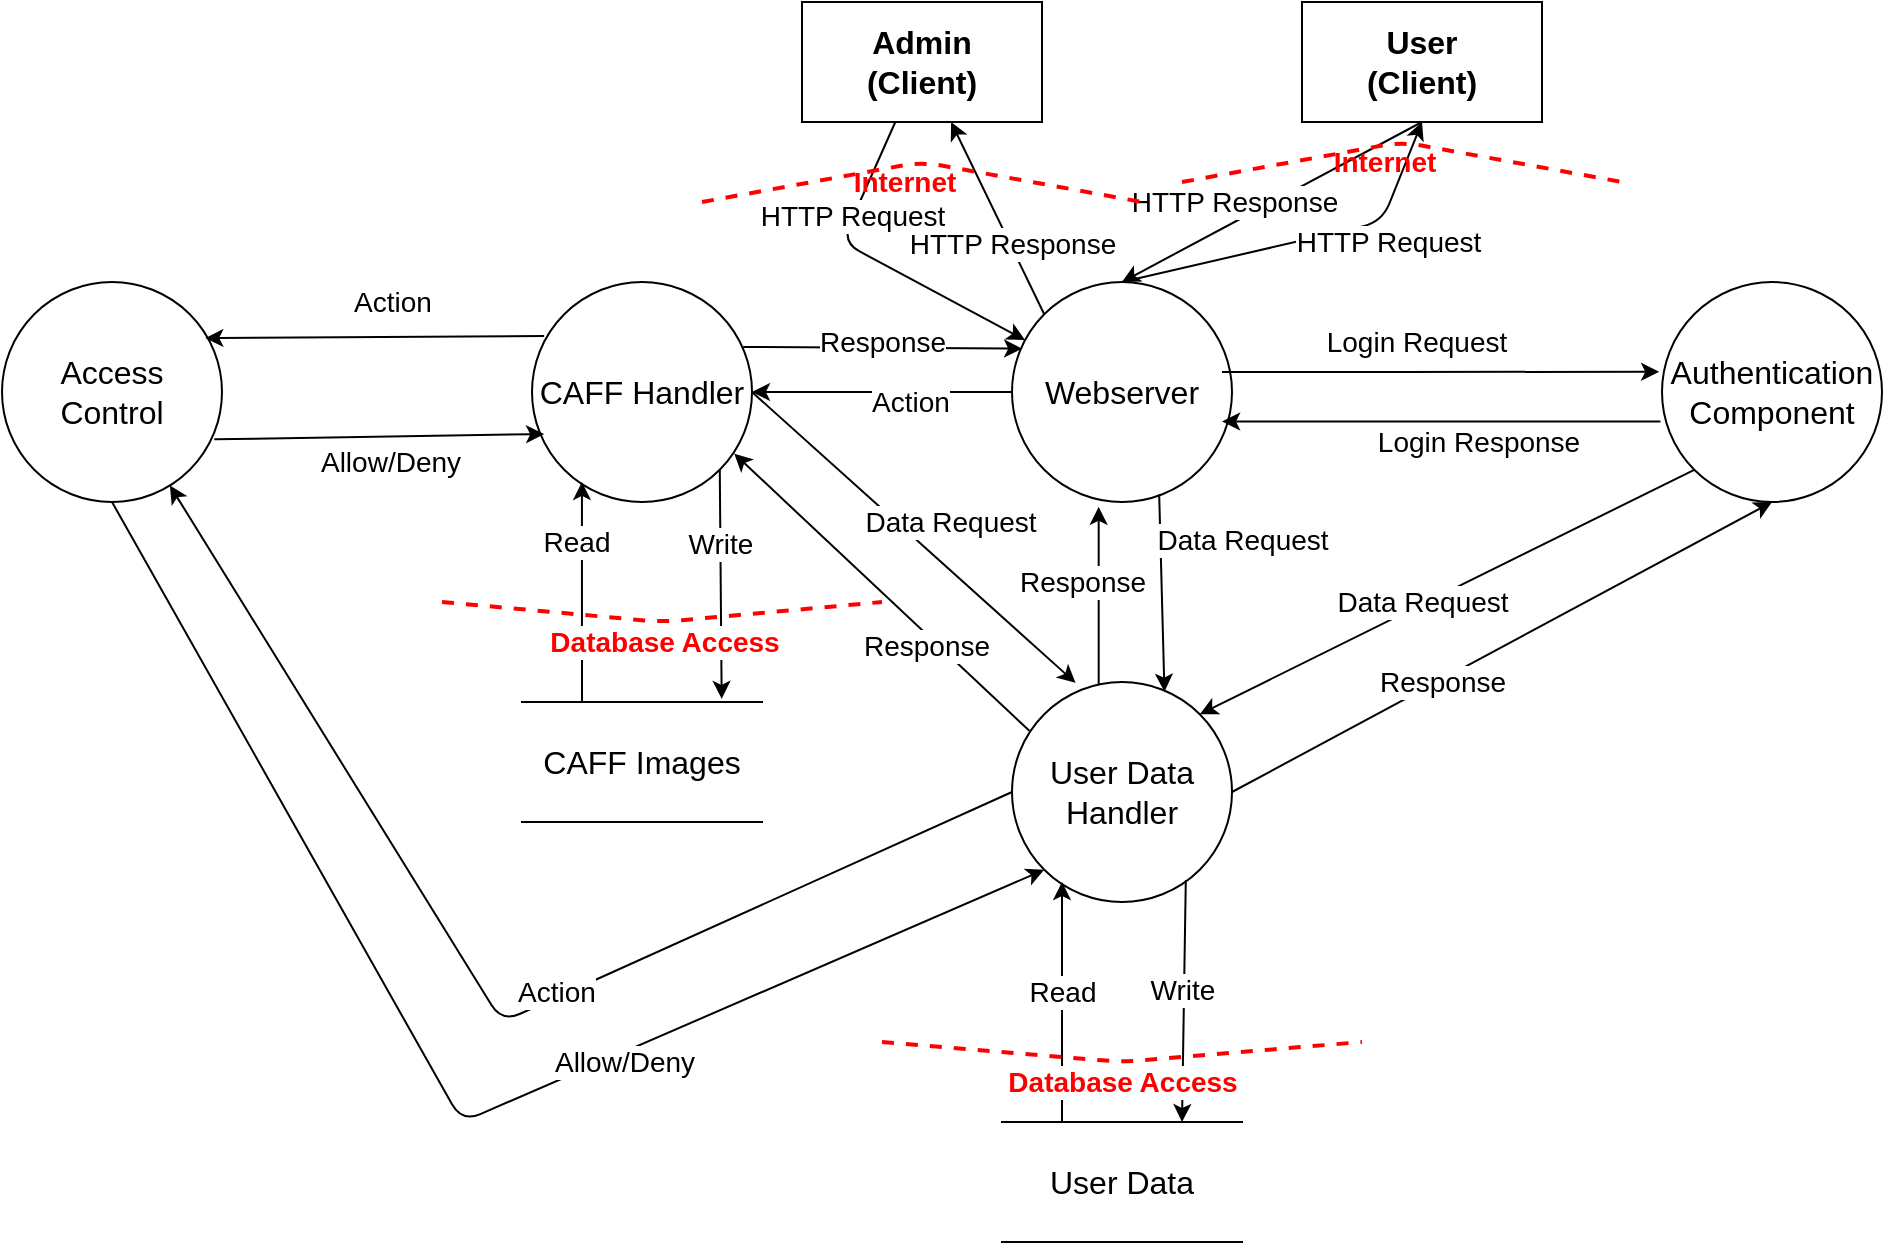 <mxfile version="13.7.9" type="device"><diagram id="BQYCbzBcSWEd2qL-c6jC" name="Page-1"><mxGraphModel dx="1153" dy="644" grid="1" gridSize="10" guides="1" tooltips="1" connect="1" arrows="1" fold="1" page="1" pageScale="1" pageWidth="2339" pageHeight="3300" math="0" shadow="0"><root><mxCell id="0"/><mxCell id="1" parent="0"/><mxCell id="aWr2SnqKJXk4Jz-wcg6w-1" value="User&lt;br&gt;(Client)" style="rounded=0;whiteSpace=wrap;html=1;fontSize=16;fontStyle=1" vertex="1" parent="1"><mxGeometry x="810" y="170" width="120" height="60" as="geometry"/></mxCell><mxCell id="aWr2SnqKJXk4Jz-wcg6w-2" value="Webserver" style="ellipse;whiteSpace=wrap;html=1;aspect=fixed;fontSize=16;" vertex="1" parent="1"><mxGeometry x="665" y="310" width="110" height="110" as="geometry"/></mxCell><mxCell id="aWr2SnqKJXk4Jz-wcg6w-4" value="Authentication&lt;br&gt;Component" style="ellipse;whiteSpace=wrap;html=1;aspect=fixed;fontSize=16;" vertex="1" parent="1"><mxGeometry x="990" y="310" width="110" height="110" as="geometry"/></mxCell><mxCell id="aWr2SnqKJXk4Jz-wcg6w-5" value="User Data Handler" style="ellipse;whiteSpace=wrap;html=1;aspect=fixed;fontSize=16;" vertex="1" parent="1"><mxGeometry x="665" y="510" width="110" height="110" as="geometry"/></mxCell><mxCell id="aWr2SnqKJXk4Jz-wcg6w-6" value="CAFF Handler&lt;span style=&quot;color: rgba(0 , 0 , 0 , 0) ; font-family: monospace ; font-size: 0px&quot;&gt;%3CmxGraphModel%3E%3Croot%3E%3CmxCell%20id%3D%220%22%2F%3E%3CmxCell%20id%3D%221%22%20parent%3D%220%22%2F%3E%3CmxCell%20id%3D%222%22%20value%3D%22Webserver%22%20style%3D%22ellipse%3BwhiteSpace%3Dwrap%3Bhtml%3D1%3Baspect%3Dfixed%3BfontSize%3D16%3B%22%20vertex%3D%221%22%20parent%3D%221%22%3E%3CmxGeometry%20x%3D%22375%22%20y%3D%22410%22%20width%3D%22110%22%20height%3D%22110%22%20as%3D%22geometry%22%2F%3E%3C%2FmxCell%3E%3C%2Froot%3E%3C%2FmxGraphModel%3E&lt;/span&gt;" style="ellipse;whiteSpace=wrap;html=1;aspect=fixed;fontSize=16;" vertex="1" parent="1"><mxGeometry x="425" y="310" width="110" height="110" as="geometry"/></mxCell><mxCell id="aWr2SnqKJXk4Jz-wcg6w-7" value="Access&lt;br&gt;Control" style="ellipse;whiteSpace=wrap;html=1;aspect=fixed;fontSize=16;" vertex="1" parent="1"><mxGeometry x="160" y="310" width="110" height="110" as="geometry"/></mxCell><mxCell id="aWr2SnqKJXk4Jz-wcg6w-8" value="User Data" style="shape=partialRectangle;whiteSpace=wrap;html=1;left=0;right=0;fillColor=none;fontSize=16;" vertex="1" parent="1"><mxGeometry x="660" y="730" width="120" height="60" as="geometry"/></mxCell><mxCell id="aWr2SnqKJXk4Jz-wcg6w-9" value="CAFF Images" style="shape=partialRectangle;whiteSpace=wrap;html=1;left=0;right=0;fillColor=none;fontSize=16;" vertex="1" parent="1"><mxGeometry x="420" y="520" width="120" height="60" as="geometry"/></mxCell><mxCell id="aWr2SnqKJXk4Jz-wcg6w-10" value="" style="endArrow=classic;html=1;fontSize=16;exitX=0.5;exitY=0;exitDx=0;exitDy=0;entryX=0.5;entryY=1;entryDx=0;entryDy=0;" edge="1" parent="1" source="aWr2SnqKJXk4Jz-wcg6w-2" target="aWr2SnqKJXk4Jz-wcg6w-1"><mxGeometry width="50" height="50" relative="1" as="geometry"><mxPoint x="710" y="490" as="sourcePoint"/><mxPoint x="760" y="440" as="targetPoint"/><Array as="points"><mxPoint x="850" y="280"/></Array></mxGeometry></mxCell><mxCell id="aWr2SnqKJXk4Jz-wcg6w-11" value="HTTP Request" style="edgeLabel;html=1;align=center;verticalAlign=middle;resizable=0;points=[];fontSize=14;labelBackgroundColor=#FFFFFF;" vertex="1" connectable="0" parent="aWr2SnqKJXk4Jz-wcg6w-10"><mxGeometry x="-0.208" y="1" relative="1" as="geometry"><mxPoint x="61.19" y="-2.29" as="offset"/></mxGeometry></mxCell><mxCell id="aWr2SnqKJXk4Jz-wcg6w-12" value="" style="endArrow=classic;html=1;fontSize=14;entryX=0.5;entryY=0;entryDx=0;entryDy=0;exitX=0.5;exitY=1;exitDx=0;exitDy=0;" edge="1" parent="1" source="aWr2SnqKJXk4Jz-wcg6w-1" target="aWr2SnqKJXk4Jz-wcg6w-2"><mxGeometry width="50" height="50" relative="1" as="geometry"><mxPoint x="710" y="490" as="sourcePoint"/><mxPoint x="760" y="440" as="targetPoint"/><Array as="points"/></mxGeometry></mxCell><mxCell id="aWr2SnqKJXk4Jz-wcg6w-13" value="HTTP Response" style="edgeLabel;html=1;align=center;verticalAlign=middle;resizable=0;points=[];fontSize=14;labelBackgroundColor=#FFFFFF;" vertex="1" connectable="0" parent="aWr2SnqKJXk4Jz-wcg6w-12"><mxGeometry x="-0.062" y="17" relative="1" as="geometry"><mxPoint x="-32.41" y="-12.65" as="offset"/></mxGeometry></mxCell><mxCell id="aWr2SnqKJXk4Jz-wcg6w-14" value="" style="endArrow=none;dashed=1;html=1;fontSize=14;strokeColor=#FF0000;strokeWidth=2;" edge="1" parent="1"><mxGeometry width="50" height="50" relative="1" as="geometry"><mxPoint x="750" y="260" as="sourcePoint"/><mxPoint x="970" y="260" as="targetPoint"/><Array as="points"><mxPoint x="860" y="240"/></Array></mxGeometry></mxCell><mxCell id="aWr2SnqKJXk4Jz-wcg6w-15" value="Internet" style="edgeLabel;html=1;align=center;verticalAlign=middle;resizable=0;points=[];fontSize=14;labelBackgroundColor=#;fontColor=#FF0000;fontStyle=1" vertex="1" connectable="0" parent="aWr2SnqKJXk4Jz-wcg6w-14"><mxGeometry x="-0.161" y="-1" relative="1" as="geometry"><mxPoint x="7.99" y="5.71" as="offset"/></mxGeometry></mxCell><mxCell id="aWr2SnqKJXk4Jz-wcg6w-16" value="" style="endArrow=classic;html=1;fontSize=14;fontColor=#FF0000;entryX=-0.013;entryY=0.408;entryDx=0;entryDy=0;entryPerimeter=0;" edge="1" parent="1" target="aWr2SnqKJXk4Jz-wcg6w-4"><mxGeometry width="50" height="50" relative="1" as="geometry"><mxPoint x="770" y="355" as="sourcePoint"/><mxPoint x="760" y="440" as="targetPoint"/><Array as="points"><mxPoint x="850" y="355"/></Array></mxGeometry></mxCell><mxCell id="aWr2SnqKJXk4Jz-wcg6w-17" value="Login Request" style="edgeLabel;html=1;align=center;verticalAlign=middle;resizable=0;points=[];fontSize=14;" vertex="1" connectable="0" parent="aWr2SnqKJXk4Jz-wcg6w-16"><mxGeometry x="-0.2" y="-4" relative="1" as="geometry"><mxPoint x="8.89" y="-19" as="offset"/></mxGeometry></mxCell><mxCell id="aWr2SnqKJXk4Jz-wcg6w-18" value="" style="endArrow=classic;html=1;strokeColor=#000000;fontSize=14;fontColor=#000000;exitX=-0.007;exitY=0.634;exitDx=0;exitDy=0;exitPerimeter=0;entryX=0.955;entryY=0.634;entryDx=0;entryDy=0;entryPerimeter=0;" edge="1" parent="1" source="aWr2SnqKJXk4Jz-wcg6w-4" target="aWr2SnqKJXk4Jz-wcg6w-2"><mxGeometry width="50" height="50" relative="1" as="geometry"><mxPoint x="880" y="450" as="sourcePoint"/><mxPoint x="930" y="400" as="targetPoint"/><Array as="points"/></mxGeometry></mxCell><mxCell id="aWr2SnqKJXk4Jz-wcg6w-19" value="Login Response" style="edgeLabel;html=1;align=center;verticalAlign=middle;resizable=0;points=[];fontSize=14;fontColor=#000000;" vertex="1" connectable="0" parent="aWr2SnqKJXk4Jz-wcg6w-18"><mxGeometry x="-0.169" y="1" relative="1" as="geometry"><mxPoint y="9.04" as="offset"/></mxGeometry></mxCell><mxCell id="aWr2SnqKJXk4Jz-wcg6w-20" value="" style="endArrow=classic;html=1;strokeColor=#000000;strokeWidth=1;fontSize=14;fontColor=#000000;entryX=0.75;entryY=0;entryDx=0;entryDy=0;exitX=0.79;exitY=0.901;exitDx=0;exitDy=0;exitPerimeter=0;" edge="1" parent="1" source="aWr2SnqKJXk4Jz-wcg6w-5" target="aWr2SnqKJXk4Jz-wcg6w-8"><mxGeometry width="50" height="50" relative="1" as="geometry"><mxPoint x="640" y="490" as="sourcePoint"/><mxPoint x="690" y="440" as="targetPoint"/></mxGeometry></mxCell><mxCell id="aWr2SnqKJXk4Jz-wcg6w-22" value="Write" style="edgeLabel;html=1;align=center;verticalAlign=middle;resizable=0;points=[];fontSize=14;fontColor=#000000;" vertex="1" connectable="0" parent="aWr2SnqKJXk4Jz-wcg6w-20"><mxGeometry x="-0.27" y="-1" relative="1" as="geometry"><mxPoint y="10.91" as="offset"/></mxGeometry></mxCell><mxCell id="aWr2SnqKJXk4Jz-wcg6w-21" value="Read" style="endArrow=classic;html=1;strokeColor=#000000;strokeWidth=1;fontSize=14;fontColor=#000000;exitX=0.25;exitY=0;exitDx=0;exitDy=0;" edge="1" parent="1" source="aWr2SnqKJXk4Jz-wcg6w-8"><mxGeometry x="0.091" width="50" height="50" relative="1" as="geometry"><mxPoint x="640" y="490" as="sourcePoint"/><mxPoint x="690" y="610" as="targetPoint"/><mxPoint as="offset"/></mxGeometry></mxCell><mxCell id="aWr2SnqKJXk4Jz-wcg6w-23" value="" style="endArrow=none;dashed=1;html=1;strokeWidth=2;fontSize=14;fontColor=#000000;strokeColor=#FF0000;" edge="1" parent="1"><mxGeometry width="50" height="50" relative="1" as="geometry"><mxPoint x="600" y="690" as="sourcePoint"/><mxPoint x="840" y="690" as="targetPoint"/><Array as="points"><mxPoint x="720" y="700"/></Array></mxGeometry></mxCell><mxCell id="aWr2SnqKJXk4Jz-wcg6w-24" value="&lt;b&gt;&lt;font color=&quot;#ff0000&quot;&gt;Database Access&lt;/font&gt;&lt;/b&gt;" style="edgeLabel;html=1;align=center;verticalAlign=middle;resizable=0;points=[];fontSize=14;fontColor=#000000;labelBackgroundColor=#FFFFFF;" vertex="1" connectable="0" parent="aWr2SnqKJXk4Jz-wcg6w-23"><mxGeometry x="0.631" y="2" relative="1" as="geometry"><mxPoint x="-75.82" y="18.33" as="offset"/></mxGeometry></mxCell><mxCell id="aWr2SnqKJXk4Jz-wcg6w-25" value="" style="endArrow=classic;html=1;strokeWidth=1;fontSize=14;fontColor=#000000;exitX=1;exitY=1;exitDx=0;exitDy=0;entryX=0.832;entryY=-0.026;entryDx=0;entryDy=0;entryPerimeter=0;" edge="1" parent="1" source="aWr2SnqKJXk4Jz-wcg6w-6" target="aWr2SnqKJXk4Jz-wcg6w-9"><mxGeometry width="50" height="50" relative="1" as="geometry"><mxPoint x="640" y="490" as="sourcePoint"/><mxPoint x="690" y="440" as="targetPoint"/></mxGeometry></mxCell><mxCell id="aWr2SnqKJXk4Jz-wcg6w-27" value="Write" style="edgeLabel;html=1;align=center;verticalAlign=middle;resizable=0;points=[];fontSize=14;fontColor=#000000;" vertex="1" connectable="0" parent="aWr2SnqKJXk4Jz-wcg6w-25"><mxGeometry x="0.406" y="-1" relative="1" as="geometry"><mxPoint y="-43.9" as="offset"/></mxGeometry></mxCell><mxCell id="aWr2SnqKJXk4Jz-wcg6w-26" value="" style="endArrow=classic;html=1;strokeColor=#000000;strokeWidth=1;fontSize=14;fontColor=#000000;exitX=0.25;exitY=0;exitDx=0;exitDy=0;entryX=0.227;entryY=0.909;entryDx=0;entryDy=0;entryPerimeter=0;" edge="1" parent="1" source="aWr2SnqKJXk4Jz-wcg6w-9" target="aWr2SnqKJXk4Jz-wcg6w-6"><mxGeometry width="50" height="50" relative="1" as="geometry"><mxPoint x="640" y="490" as="sourcePoint"/><mxPoint x="690" y="440" as="targetPoint"/></mxGeometry></mxCell><mxCell id="aWr2SnqKJXk4Jz-wcg6w-28" value="Read" style="edgeLabel;html=1;align=center;verticalAlign=middle;resizable=0;points=[];fontSize=14;fontColor=#000000;" vertex="1" connectable="0" parent="aWr2SnqKJXk4Jz-wcg6w-26"><mxGeometry x="0.192" y="3" relative="1" as="geometry"><mxPoint y="-14.45" as="offset"/></mxGeometry></mxCell><mxCell id="aWr2SnqKJXk4Jz-wcg6w-29" value="" style="endArrow=none;dashed=1;html=1;strokeWidth=2;fontSize=14;fontColor=#000000;strokeColor=#FF0000;" edge="1" parent="1"><mxGeometry width="50" height="50" relative="1" as="geometry"><mxPoint x="380" y="470" as="sourcePoint"/><mxPoint x="600" y="470" as="targetPoint"/><Array as="points"><mxPoint x="490" y="480"/></Array></mxGeometry></mxCell><mxCell id="aWr2SnqKJXk4Jz-wcg6w-30" value="Database Access" style="edgeLabel;html=1;align=center;verticalAlign=middle;resizable=0;points=[];fontSize=14;fontColor=#FF0000;fontStyle=1" vertex="1" connectable="0" parent="aWr2SnqKJXk4Jz-wcg6w-29"><mxGeometry x="0.11" y="-2" relative="1" as="geometry"><mxPoint x="-11.9" y="9.07" as="offset"/></mxGeometry></mxCell><mxCell id="aWr2SnqKJXk4Jz-wcg6w-31" value="" style="endArrow=classic;html=1;strokeWidth=1;fontSize=14;fontColor=#FF0000;exitX=0.055;exitY=0.246;exitDx=0;exitDy=0;exitPerimeter=0;entryX=0.924;entryY=0.255;entryDx=0;entryDy=0;entryPerimeter=0;" edge="1" parent="1" source="aWr2SnqKJXk4Jz-wcg6w-6" target="aWr2SnqKJXk4Jz-wcg6w-7"><mxGeometry width="50" height="50" relative="1" as="geometry"><mxPoint x="640" y="490" as="sourcePoint"/><mxPoint x="690" y="440" as="targetPoint"/></mxGeometry></mxCell><mxCell id="aWr2SnqKJXk4Jz-wcg6w-33" value="Action" style="edgeLabel;html=1;align=center;verticalAlign=middle;resizable=0;points=[];fontSize=14;" vertex="1" connectable="0" parent="aWr2SnqKJXk4Jz-wcg6w-31"><mxGeometry x="-0.452" y="-2" relative="1" as="geometry"><mxPoint x="-29.93" y="-15.33" as="offset"/></mxGeometry></mxCell><mxCell id="aWr2SnqKJXk4Jz-wcg6w-32" value="" style="endArrow=classic;html=1;strokeColor=#000000;strokeWidth=1;fontSize=14;fontColor=#FF0000;entryX=0.055;entryY=0.691;entryDx=0;entryDy=0;exitX=0.965;exitY=0.715;exitDx=0;exitDy=0;exitPerimeter=0;entryPerimeter=0;" edge="1" parent="1" source="aWr2SnqKJXk4Jz-wcg6w-7" target="aWr2SnqKJXk4Jz-wcg6w-6"><mxGeometry width="50" height="50" relative="1" as="geometry"><mxPoint x="640" y="490" as="sourcePoint"/><mxPoint x="690" y="440" as="targetPoint"/></mxGeometry></mxCell><mxCell id="aWr2SnqKJXk4Jz-wcg6w-34" value="Allow/Deny" style="edgeLabel;html=1;align=center;verticalAlign=middle;resizable=0;points=[];fontSize=14;fontColor=#000000;" vertex="1" connectable="0" parent="aWr2SnqKJXk4Jz-wcg6w-32"><mxGeometry x="0.419" y="-3" relative="1" as="geometry"><mxPoint x="-29.52" y="10.23" as="offset"/></mxGeometry></mxCell><mxCell id="aWr2SnqKJXk4Jz-wcg6w-35" value="" style="endArrow=classic;html=1;strokeColor=#000000;strokeWidth=1;fontSize=14;fontColor=#000000;entryX=0.5;entryY=1;entryDx=0;entryDy=0;exitX=1;exitY=0.5;exitDx=0;exitDy=0;" edge="1" parent="1" source="aWr2SnqKJXk4Jz-wcg6w-5" target="aWr2SnqKJXk4Jz-wcg6w-4"><mxGeometry width="50" height="50" relative="1" as="geometry"><mxPoint x="640" y="490" as="sourcePoint"/><mxPoint x="690" y="440" as="targetPoint"/></mxGeometry></mxCell><mxCell id="aWr2SnqKJXk4Jz-wcg6w-36" value="Response" style="edgeLabel;html=1;align=center;verticalAlign=middle;resizable=0;points=[];fontSize=14;fontColor=#000000;" vertex="1" connectable="0" parent="aWr2SnqKJXk4Jz-wcg6w-35"><mxGeometry x="-0.265" y="-1" relative="1" as="geometry"><mxPoint x="5.66" y="-2.79" as="offset"/></mxGeometry></mxCell><mxCell id="aWr2SnqKJXk4Jz-wcg6w-37" value="" style="endArrow=classic;html=1;strokeColor=#000000;strokeWidth=1;fontSize=14;fontColor=#000000;exitX=0.079;exitY=0.222;exitDx=0;exitDy=0;entryX=0.919;entryY=0.78;entryDx=0;entryDy=0;entryPerimeter=0;exitPerimeter=0;" edge="1" parent="1" source="aWr2SnqKJXk4Jz-wcg6w-5" target="aWr2SnqKJXk4Jz-wcg6w-6"><mxGeometry width="50" height="50" relative="1" as="geometry"><mxPoint x="640" y="490" as="sourcePoint"/><mxPoint x="690" y="440" as="targetPoint"/></mxGeometry></mxCell><mxCell id="aWr2SnqKJXk4Jz-wcg6w-38" value="Response" style="edgeLabel;html=1;align=center;verticalAlign=middle;resizable=0;points=[];fontSize=14;fontColor=#000000;" vertex="1" connectable="0" parent="aWr2SnqKJXk4Jz-wcg6w-37"><mxGeometry x="-0.339" y="5" relative="1" as="geometry"><mxPoint as="offset"/></mxGeometry></mxCell><mxCell id="aWr2SnqKJXk4Jz-wcg6w-39" value="" style="endArrow=classic;html=1;strokeColor=#000000;strokeWidth=1;fontSize=14;fontColor=#000000;exitX=1;exitY=0.5;exitDx=0;exitDy=0;entryX=0.289;entryY=0.004;entryDx=0;entryDy=0;entryPerimeter=0;" edge="1" parent="1" source="aWr2SnqKJXk4Jz-wcg6w-6" target="aWr2SnqKJXk4Jz-wcg6w-5"><mxGeometry width="50" height="50" relative="1" as="geometry"><mxPoint x="640" y="490" as="sourcePoint"/><mxPoint x="690" y="440" as="targetPoint"/></mxGeometry></mxCell><mxCell id="aWr2SnqKJXk4Jz-wcg6w-40" value="Data Request" style="edgeLabel;html=1;align=center;verticalAlign=middle;resizable=0;points=[];fontSize=14;fontColor=#000000;" vertex="1" connectable="0" parent="aWr2SnqKJXk4Jz-wcg6w-39"><mxGeometry x="0.236" y="-2" relative="1" as="geometry"><mxPoint y="-26.37" as="offset"/></mxGeometry></mxCell><mxCell id="aWr2SnqKJXk4Jz-wcg6w-41" value="" style="endArrow=classic;html=1;strokeColor=#000000;strokeWidth=1;fontSize=14;fontColor=#000000;exitX=0;exitY=1;exitDx=0;exitDy=0;entryX=1;entryY=0;entryDx=0;entryDy=0;" edge="1" parent="1" source="aWr2SnqKJXk4Jz-wcg6w-4" target="aWr2SnqKJXk4Jz-wcg6w-5"><mxGeometry width="50" height="50" relative="1" as="geometry"><mxPoint x="640" y="490" as="sourcePoint"/><mxPoint x="690" y="440" as="targetPoint"/></mxGeometry></mxCell><mxCell id="aWr2SnqKJXk4Jz-wcg6w-42" value="Data Request" style="edgeLabel;html=1;align=center;verticalAlign=middle;resizable=0;points=[];fontSize=14;fontColor=#000000;" vertex="1" connectable="0" parent="aWr2SnqKJXk4Jz-wcg6w-41"><mxGeometry x="0.125" y="4" relative="1" as="geometry"><mxPoint x="1" y="-6.41" as="offset"/></mxGeometry></mxCell><mxCell id="aWr2SnqKJXk4Jz-wcg6w-43" value="" style="endArrow=classic;html=1;strokeColor=#000000;strokeWidth=1;fontSize=14;fontColor=#000000;exitX=0;exitY=0.5;exitDx=0;exitDy=0;" edge="1" parent="1" source="aWr2SnqKJXk4Jz-wcg6w-5" target="aWr2SnqKJXk4Jz-wcg6w-7"><mxGeometry width="50" height="50" relative="1" as="geometry"><mxPoint x="640" y="490" as="sourcePoint"/><mxPoint x="690" y="440" as="targetPoint"/><Array as="points"><mxPoint x="410" y="680"/></Array></mxGeometry></mxCell><mxCell id="aWr2SnqKJXk4Jz-wcg6w-45" value="Action" style="edgeLabel;html=1;align=center;verticalAlign=middle;resizable=0;points=[];fontSize=14;fontColor=#000000;" vertex="1" connectable="0" parent="aWr2SnqKJXk4Jz-wcg6w-43"><mxGeometry x="-0.164" y="-3" relative="1" as="geometry"><mxPoint as="offset"/></mxGeometry></mxCell><mxCell id="aWr2SnqKJXk4Jz-wcg6w-44" value="" style="endArrow=classic;html=1;strokeColor=#000000;strokeWidth=1;fontSize=14;fontColor=#000000;exitX=0.5;exitY=1;exitDx=0;exitDy=0;entryX=0;entryY=1;entryDx=0;entryDy=0;" edge="1" parent="1" source="aWr2SnqKJXk4Jz-wcg6w-7" target="aWr2SnqKJXk4Jz-wcg6w-5"><mxGeometry width="50" height="50" relative="1" as="geometry"><mxPoint x="640" y="490" as="sourcePoint"/><mxPoint x="690" y="440" as="targetPoint"/><Array as="points"><mxPoint x="390" y="730"/></Array></mxGeometry></mxCell><mxCell id="aWr2SnqKJXk4Jz-wcg6w-46" value="Allow/Deny" style="edgeLabel;html=1;align=center;verticalAlign=middle;resizable=0;points=[];fontSize=14;fontColor=#000000;" vertex="1" connectable="0" parent="aWr2SnqKJXk4Jz-wcg6w-44"><mxGeometry x="0.058" y="100" relative="1" as="geometry"><mxPoint x="120.14" y="61.59" as="offset"/></mxGeometry></mxCell><mxCell id="aWr2SnqKJXk4Jz-wcg6w-49" value="" style="endArrow=classic;html=1;strokeColor=#000000;strokeWidth=1;fontSize=14;fontColor=#000000;entryX=0.693;entryY=0.044;entryDx=0;entryDy=0;exitX=0.669;exitY=0.966;exitDx=0;exitDy=0;entryPerimeter=0;exitPerimeter=0;" edge="1" parent="1" source="aWr2SnqKJXk4Jz-wcg6w-2" target="aWr2SnqKJXk4Jz-wcg6w-5"><mxGeometry width="50" height="50" relative="1" as="geometry"><mxPoint x="640" y="490" as="sourcePoint"/><mxPoint x="690" y="440" as="targetPoint"/></mxGeometry></mxCell><mxCell id="aWr2SnqKJXk4Jz-wcg6w-53" value="Data Request" style="edgeLabel;html=1;align=center;verticalAlign=middle;resizable=0;points=[];fontSize=14;fontColor=#000000;" vertex="1" connectable="0" parent="aWr2SnqKJXk4Jz-wcg6w-49"><mxGeometry x="-0.541" relative="1" as="geometry"><mxPoint x="40.82" as="offset"/></mxGeometry></mxCell><mxCell id="aWr2SnqKJXk4Jz-wcg6w-50" value="" style="endArrow=classic;html=1;strokeColor=#000000;strokeWidth=1;fontSize=14;fontColor=#000000;entryX=0.394;entryY=1.022;entryDx=0;entryDy=0;entryPerimeter=0;exitX=0.394;exitY=0.012;exitDx=0;exitDy=0;exitPerimeter=0;" edge="1" parent="1" source="aWr2SnqKJXk4Jz-wcg6w-5" target="aWr2SnqKJXk4Jz-wcg6w-2"><mxGeometry width="50" height="50" relative="1" as="geometry"><mxPoint x="710" y="500" as="sourcePoint"/><mxPoint x="751.23" y="524.84" as="targetPoint"/></mxGeometry></mxCell><mxCell id="aWr2SnqKJXk4Jz-wcg6w-52" value="Response" style="edgeLabel;html=1;align=center;verticalAlign=middle;resizable=0;points=[];fontSize=14;fontColor=#000000;" vertex="1" connectable="0" parent="aWr2SnqKJXk4Jz-wcg6w-50"><mxGeometry x="-0.495" y="-2" relative="1" as="geometry"><mxPoint x="-10.34" y="-29.1" as="offset"/></mxGeometry></mxCell><mxCell id="aWr2SnqKJXk4Jz-wcg6w-51" value="" style="endArrow=classic;html=1;strokeColor=#000000;strokeWidth=1;fontSize=14;fontColor=#000000;exitX=0.96;exitY=0.295;exitDx=0;exitDy=0;exitPerimeter=0;entryX=0.046;entryY=0.303;entryDx=0;entryDy=0;entryPerimeter=0;" edge="1" parent="1" source="aWr2SnqKJXk4Jz-wcg6w-6" target="aWr2SnqKJXk4Jz-wcg6w-2"><mxGeometry width="50" height="50" relative="1" as="geometry"><mxPoint x="640" y="490" as="sourcePoint"/><mxPoint x="690" y="440" as="targetPoint"/></mxGeometry></mxCell><mxCell id="aWr2SnqKJXk4Jz-wcg6w-57" value="Response" style="edgeLabel;html=1;align=center;verticalAlign=middle;resizable=0;points=[];fontSize=14;fontColor=#000000;" vertex="1" connectable="0" parent="aWr2SnqKJXk4Jz-wcg6w-51"><mxGeometry x="0.252" y="1" relative="1" as="geometry"><mxPoint x="-18.38" y="-2" as="offset"/></mxGeometry></mxCell><mxCell id="aWr2SnqKJXk4Jz-wcg6w-55" value="" style="endArrow=classic;html=1;strokeColor=#000000;strokeWidth=1;fontSize=14;fontColor=#000000;entryX=1;entryY=0.5;entryDx=0;entryDy=0;exitX=0;exitY=0.5;exitDx=0;exitDy=0;" edge="1" parent="1" source="aWr2SnqKJXk4Jz-wcg6w-2" target="aWr2SnqKJXk4Jz-wcg6w-6"><mxGeometry width="50" height="50" relative="1" as="geometry"><mxPoint x="640" y="490" as="sourcePoint"/><mxPoint x="690" y="440" as="targetPoint"/></mxGeometry></mxCell><mxCell id="aWr2SnqKJXk4Jz-wcg6w-56" value="Action" style="edgeLabel;html=1;align=center;verticalAlign=middle;resizable=0;points=[];fontSize=14;fontColor=#000000;" vertex="1" connectable="0" parent="aWr2SnqKJXk4Jz-wcg6w-55"><mxGeometry x="-0.207" y="-1" relative="1" as="geometry"><mxPoint y="6" as="offset"/></mxGeometry></mxCell><mxCell id="aWr2SnqKJXk4Jz-wcg6w-58" value="Admin&lt;br&gt;(Client)" style="rounded=0;whiteSpace=wrap;html=1;fontSize=16;fontStyle=1" vertex="1" parent="1"><mxGeometry x="560" y="170" width="120" height="60" as="geometry"/></mxCell><mxCell id="aWr2SnqKJXk4Jz-wcg6w-59" value="" style="endArrow=classic;html=1;strokeColor=#000000;strokeWidth=1;fontSize=14;fontColor=#000000;" edge="1" parent="1" source="aWr2SnqKJXk4Jz-wcg6w-58" target="aWr2SnqKJXk4Jz-wcg6w-2"><mxGeometry width="50" height="50" relative="1" as="geometry"><mxPoint x="640" y="490" as="sourcePoint"/><mxPoint x="690" y="440" as="targetPoint"/><Array as="points"><mxPoint x="580" y="290"/></Array></mxGeometry></mxCell><mxCell id="aWr2SnqKJXk4Jz-wcg6w-61" value="HTTP Request" style="edgeLabel;html=1;align=center;verticalAlign=middle;resizable=0;points=[];fontSize=14;fontColor=#000000;" vertex="1" connectable="0" parent="aWr2SnqKJXk4Jz-wcg6w-59"><mxGeometry x="-0.391" y="-1" relative="1" as="geometry"><mxPoint as="offset"/></mxGeometry></mxCell><mxCell id="aWr2SnqKJXk4Jz-wcg6w-60" value="" style="endArrow=classic;html=1;strokeColor=#000000;strokeWidth=1;fontSize=14;fontColor=#000000;exitX=0;exitY=0;exitDx=0;exitDy=0;" edge="1" parent="1" source="aWr2SnqKJXk4Jz-wcg6w-2" target="aWr2SnqKJXk4Jz-wcg6w-58"><mxGeometry width="50" height="50" relative="1" as="geometry"><mxPoint x="630" y="300" as="sourcePoint"/><mxPoint x="680" y="250" as="targetPoint"/></mxGeometry></mxCell><mxCell id="aWr2SnqKJXk4Jz-wcg6w-62" value="HTTP Response" style="edgeLabel;html=1;align=center;verticalAlign=middle;resizable=0;points=[];fontSize=14;fontColor=#000000;" vertex="1" connectable="0" parent="aWr2SnqKJXk4Jz-wcg6w-60"><mxGeometry x="0.265" y="-2" relative="1" as="geometry"><mxPoint x="11.65" y="25.76" as="offset"/></mxGeometry></mxCell><mxCell id="aWr2SnqKJXk4Jz-wcg6w-63" value="" style="endArrow=none;dashed=1;html=1;fontSize=14;strokeColor=#FF0000;strokeWidth=2;" edge="1" parent="1"><mxGeometry width="50" height="50" relative="1" as="geometry"><mxPoint x="510" y="270" as="sourcePoint"/><mxPoint x="730" y="270" as="targetPoint"/><Array as="points"><mxPoint x="620" y="250"/></Array></mxGeometry></mxCell><mxCell id="aWr2SnqKJXk4Jz-wcg6w-64" value="Internet" style="edgeLabel;html=1;align=center;verticalAlign=middle;resizable=0;points=[];fontSize=14;labelBackgroundColor=#;fontColor=#FF0000;fontStyle=1" vertex="1" connectable="0" parent="aWr2SnqKJXk4Jz-wcg6w-63"><mxGeometry x="-0.161" y="-1" relative="1" as="geometry"><mxPoint x="7.99" y="5.71" as="offset"/></mxGeometry></mxCell></root></mxGraphModel></diagram></mxfile>